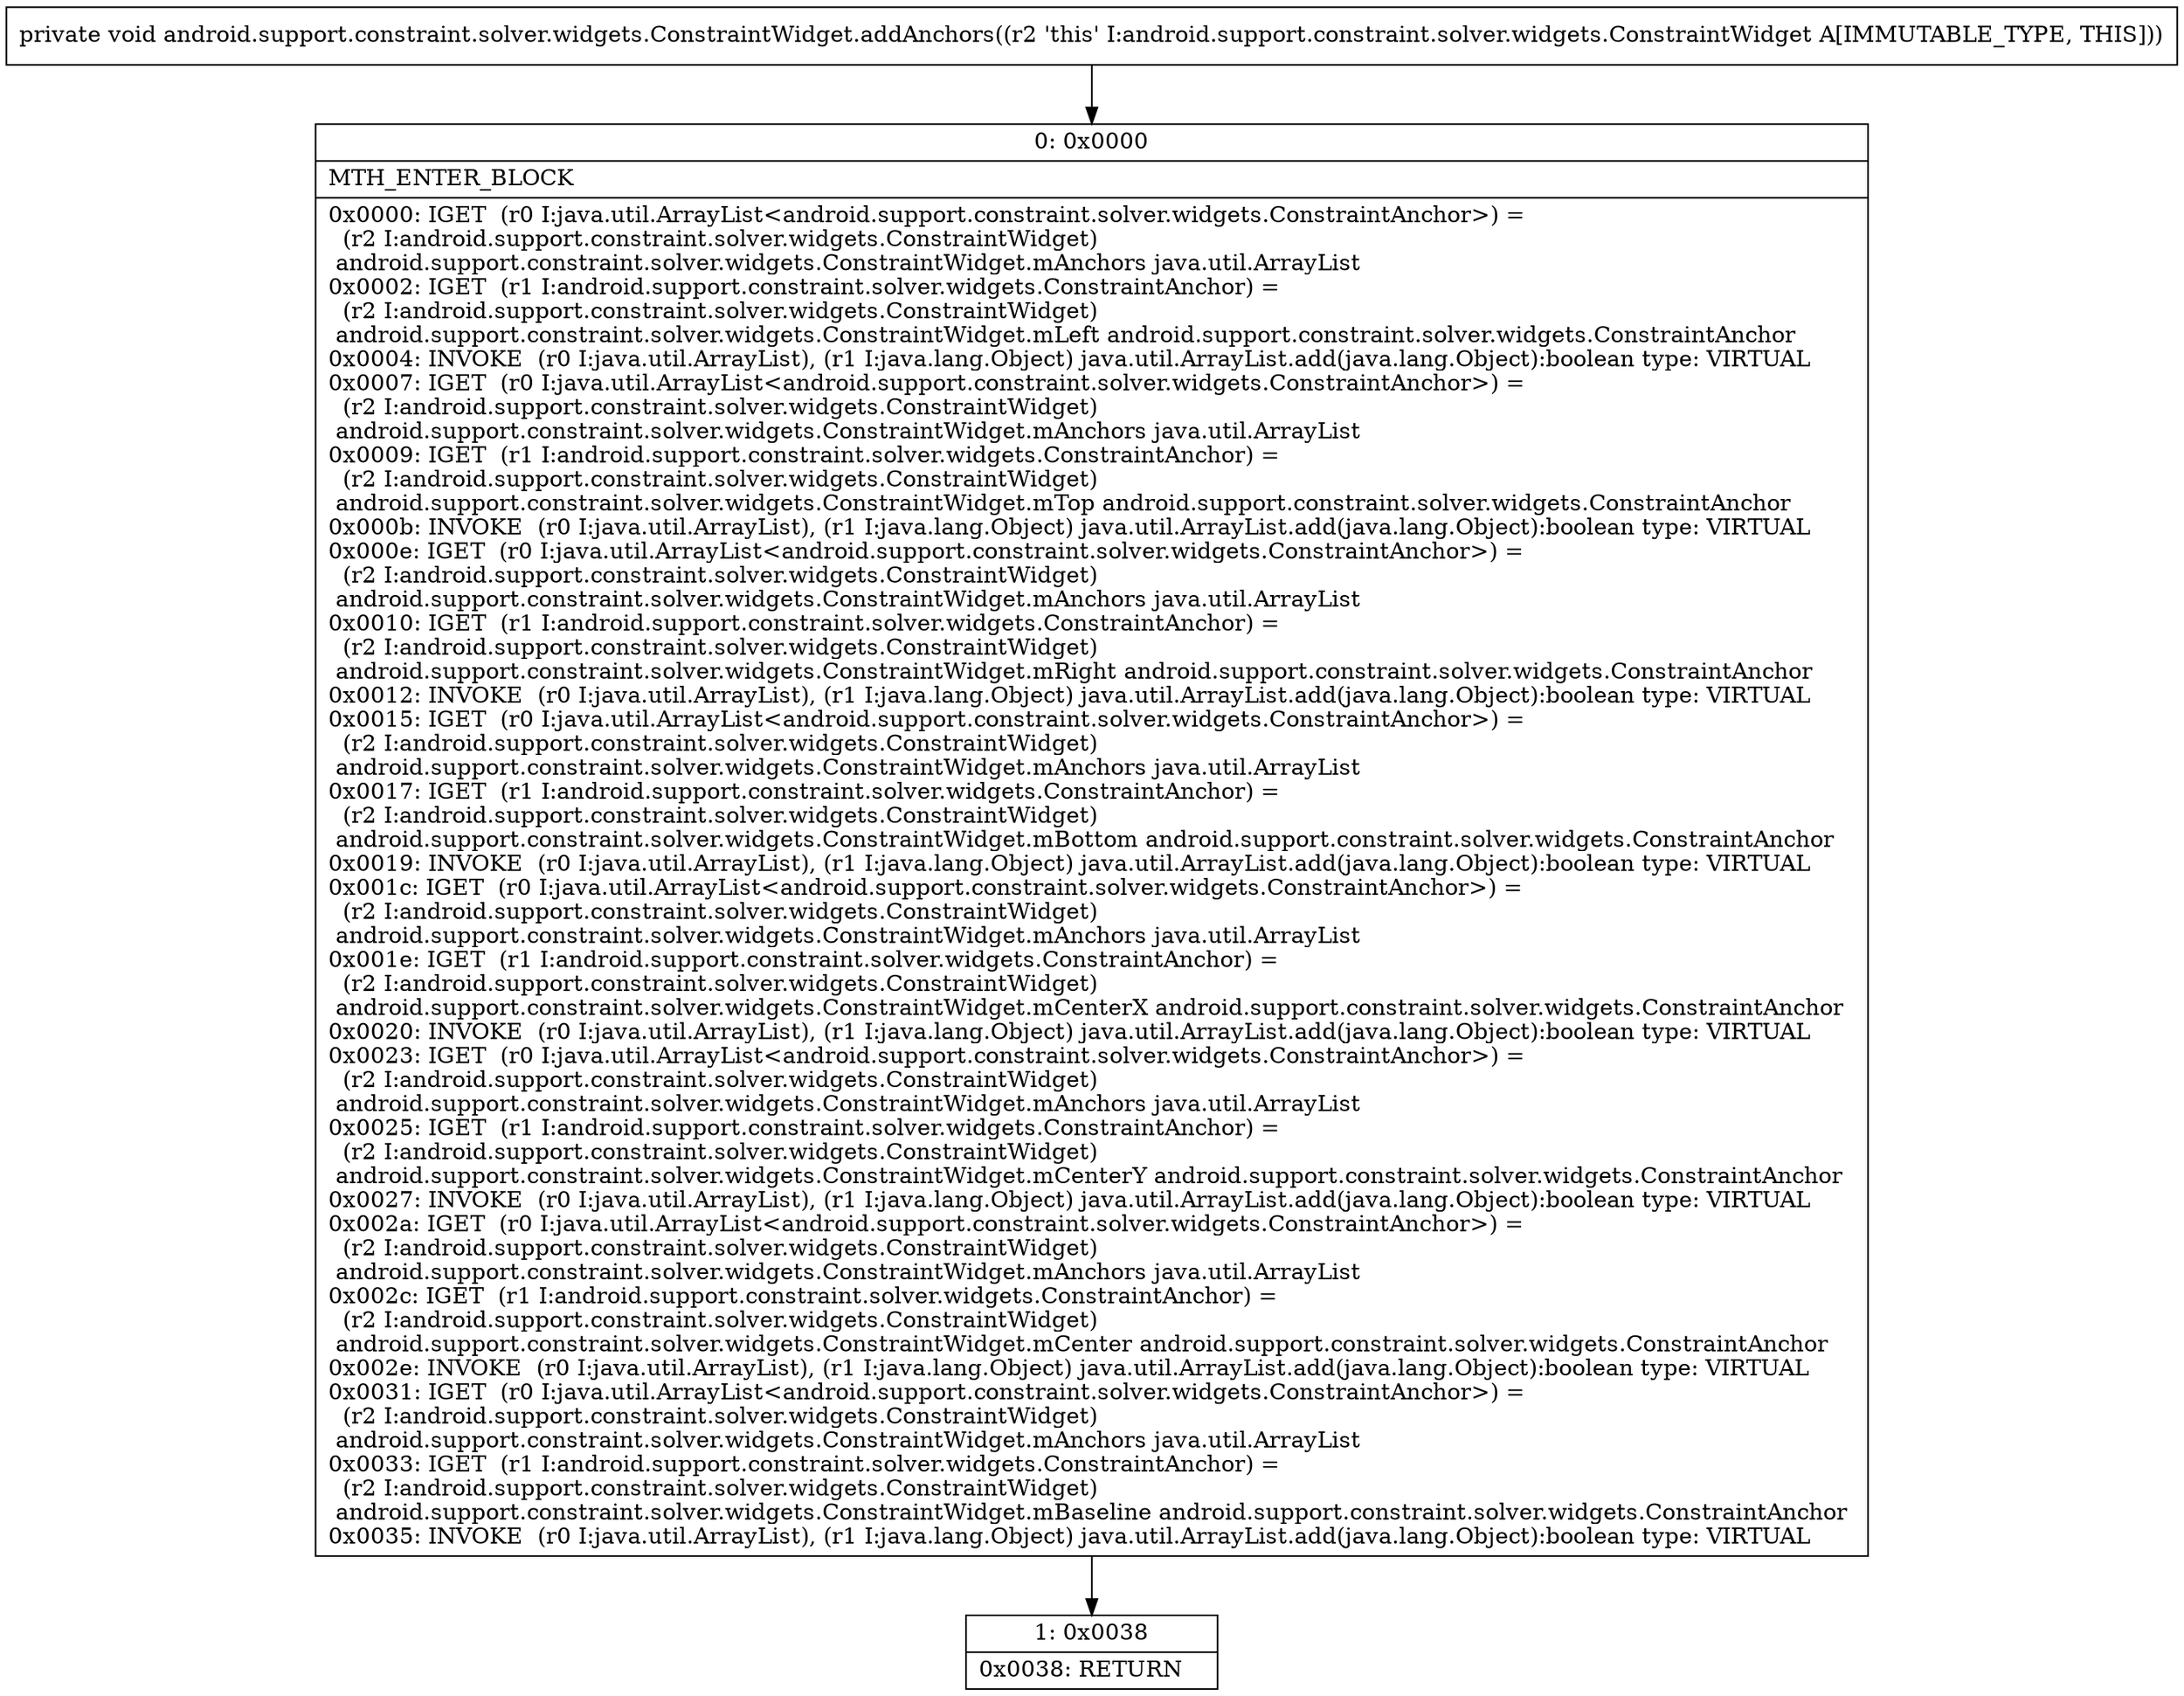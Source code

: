 digraph "CFG forandroid.support.constraint.solver.widgets.ConstraintWidget.addAnchors()V" {
Node_0 [shape=record,label="{0\:\ 0x0000|MTH_ENTER_BLOCK\l|0x0000: IGET  (r0 I:java.util.ArrayList\<android.support.constraint.solver.widgets.ConstraintAnchor\>) = \l  (r2 I:android.support.constraint.solver.widgets.ConstraintWidget)\l android.support.constraint.solver.widgets.ConstraintWidget.mAnchors java.util.ArrayList \l0x0002: IGET  (r1 I:android.support.constraint.solver.widgets.ConstraintAnchor) = \l  (r2 I:android.support.constraint.solver.widgets.ConstraintWidget)\l android.support.constraint.solver.widgets.ConstraintWidget.mLeft android.support.constraint.solver.widgets.ConstraintAnchor \l0x0004: INVOKE  (r0 I:java.util.ArrayList), (r1 I:java.lang.Object) java.util.ArrayList.add(java.lang.Object):boolean type: VIRTUAL \l0x0007: IGET  (r0 I:java.util.ArrayList\<android.support.constraint.solver.widgets.ConstraintAnchor\>) = \l  (r2 I:android.support.constraint.solver.widgets.ConstraintWidget)\l android.support.constraint.solver.widgets.ConstraintWidget.mAnchors java.util.ArrayList \l0x0009: IGET  (r1 I:android.support.constraint.solver.widgets.ConstraintAnchor) = \l  (r2 I:android.support.constraint.solver.widgets.ConstraintWidget)\l android.support.constraint.solver.widgets.ConstraintWidget.mTop android.support.constraint.solver.widgets.ConstraintAnchor \l0x000b: INVOKE  (r0 I:java.util.ArrayList), (r1 I:java.lang.Object) java.util.ArrayList.add(java.lang.Object):boolean type: VIRTUAL \l0x000e: IGET  (r0 I:java.util.ArrayList\<android.support.constraint.solver.widgets.ConstraintAnchor\>) = \l  (r2 I:android.support.constraint.solver.widgets.ConstraintWidget)\l android.support.constraint.solver.widgets.ConstraintWidget.mAnchors java.util.ArrayList \l0x0010: IGET  (r1 I:android.support.constraint.solver.widgets.ConstraintAnchor) = \l  (r2 I:android.support.constraint.solver.widgets.ConstraintWidget)\l android.support.constraint.solver.widgets.ConstraintWidget.mRight android.support.constraint.solver.widgets.ConstraintAnchor \l0x0012: INVOKE  (r0 I:java.util.ArrayList), (r1 I:java.lang.Object) java.util.ArrayList.add(java.lang.Object):boolean type: VIRTUAL \l0x0015: IGET  (r0 I:java.util.ArrayList\<android.support.constraint.solver.widgets.ConstraintAnchor\>) = \l  (r2 I:android.support.constraint.solver.widgets.ConstraintWidget)\l android.support.constraint.solver.widgets.ConstraintWidget.mAnchors java.util.ArrayList \l0x0017: IGET  (r1 I:android.support.constraint.solver.widgets.ConstraintAnchor) = \l  (r2 I:android.support.constraint.solver.widgets.ConstraintWidget)\l android.support.constraint.solver.widgets.ConstraintWidget.mBottom android.support.constraint.solver.widgets.ConstraintAnchor \l0x0019: INVOKE  (r0 I:java.util.ArrayList), (r1 I:java.lang.Object) java.util.ArrayList.add(java.lang.Object):boolean type: VIRTUAL \l0x001c: IGET  (r0 I:java.util.ArrayList\<android.support.constraint.solver.widgets.ConstraintAnchor\>) = \l  (r2 I:android.support.constraint.solver.widgets.ConstraintWidget)\l android.support.constraint.solver.widgets.ConstraintWidget.mAnchors java.util.ArrayList \l0x001e: IGET  (r1 I:android.support.constraint.solver.widgets.ConstraintAnchor) = \l  (r2 I:android.support.constraint.solver.widgets.ConstraintWidget)\l android.support.constraint.solver.widgets.ConstraintWidget.mCenterX android.support.constraint.solver.widgets.ConstraintAnchor \l0x0020: INVOKE  (r0 I:java.util.ArrayList), (r1 I:java.lang.Object) java.util.ArrayList.add(java.lang.Object):boolean type: VIRTUAL \l0x0023: IGET  (r0 I:java.util.ArrayList\<android.support.constraint.solver.widgets.ConstraintAnchor\>) = \l  (r2 I:android.support.constraint.solver.widgets.ConstraintWidget)\l android.support.constraint.solver.widgets.ConstraintWidget.mAnchors java.util.ArrayList \l0x0025: IGET  (r1 I:android.support.constraint.solver.widgets.ConstraintAnchor) = \l  (r2 I:android.support.constraint.solver.widgets.ConstraintWidget)\l android.support.constraint.solver.widgets.ConstraintWidget.mCenterY android.support.constraint.solver.widgets.ConstraintAnchor \l0x0027: INVOKE  (r0 I:java.util.ArrayList), (r1 I:java.lang.Object) java.util.ArrayList.add(java.lang.Object):boolean type: VIRTUAL \l0x002a: IGET  (r0 I:java.util.ArrayList\<android.support.constraint.solver.widgets.ConstraintAnchor\>) = \l  (r2 I:android.support.constraint.solver.widgets.ConstraintWidget)\l android.support.constraint.solver.widgets.ConstraintWidget.mAnchors java.util.ArrayList \l0x002c: IGET  (r1 I:android.support.constraint.solver.widgets.ConstraintAnchor) = \l  (r2 I:android.support.constraint.solver.widgets.ConstraintWidget)\l android.support.constraint.solver.widgets.ConstraintWidget.mCenter android.support.constraint.solver.widgets.ConstraintAnchor \l0x002e: INVOKE  (r0 I:java.util.ArrayList), (r1 I:java.lang.Object) java.util.ArrayList.add(java.lang.Object):boolean type: VIRTUAL \l0x0031: IGET  (r0 I:java.util.ArrayList\<android.support.constraint.solver.widgets.ConstraintAnchor\>) = \l  (r2 I:android.support.constraint.solver.widgets.ConstraintWidget)\l android.support.constraint.solver.widgets.ConstraintWidget.mAnchors java.util.ArrayList \l0x0033: IGET  (r1 I:android.support.constraint.solver.widgets.ConstraintAnchor) = \l  (r2 I:android.support.constraint.solver.widgets.ConstraintWidget)\l android.support.constraint.solver.widgets.ConstraintWidget.mBaseline android.support.constraint.solver.widgets.ConstraintAnchor \l0x0035: INVOKE  (r0 I:java.util.ArrayList), (r1 I:java.lang.Object) java.util.ArrayList.add(java.lang.Object):boolean type: VIRTUAL \l}"];
Node_1 [shape=record,label="{1\:\ 0x0038|0x0038: RETURN   \l}"];
MethodNode[shape=record,label="{private void android.support.constraint.solver.widgets.ConstraintWidget.addAnchors((r2 'this' I:android.support.constraint.solver.widgets.ConstraintWidget A[IMMUTABLE_TYPE, THIS])) }"];
MethodNode -> Node_0;
Node_0 -> Node_1;
}

